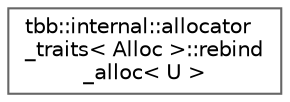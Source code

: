 digraph "类继承关系图"
{
 // LATEX_PDF_SIZE
  bgcolor="transparent";
  edge [fontname=Helvetica,fontsize=10,labelfontname=Helvetica,labelfontsize=10];
  node [fontname=Helvetica,fontsize=10,shape=box,height=0.2,width=0.4];
  rankdir="LR";
  Node0 [id="Node000000",label="tbb::internal::allocator\l_traits\< Alloc \>::rebind\l_alloc\< U \>",height=0.2,width=0.4,color="grey40", fillcolor="white", style="filled",URL="$structtbb_1_1internal_1_1allocator__traits_1_1rebind__alloc.html",tooltip=" "];
}
